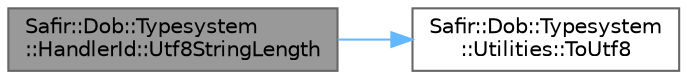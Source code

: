 digraph "Safir::Dob::Typesystem::HandlerId::Utf8StringLength"
{
 // LATEX_PDF_SIZE
  bgcolor="transparent";
  edge [fontname=Helvetica,fontsize=10,labelfontname=Helvetica,labelfontsize=10];
  node [fontname=Helvetica,fontsize=10,shape=box,height=0.2,width=0.4];
  rankdir="LR";
  Node1 [label="Safir::Dob::Typesystem\l::HandlerId::Utf8StringLength",height=0.2,width=0.4,color="gray40", fillcolor="grey60", style="filled", fontcolor="black",tooltip="Get the length of the string when converted to UTF-8 encoding."];
  Node1 -> Node2 [color="steelblue1",style="solid"];
  Node2 [label="Safir::Dob::Typesystem\l::Utilities::ToUtf8",height=0.2,width=0.4,color="grey40", fillcolor="white", style="filled",URL="$a00407.html#a590903d89625dc985b91ec3b195ef78b",tooltip="Convert a std::wstring to UTF8-encoded std::string."];
}
